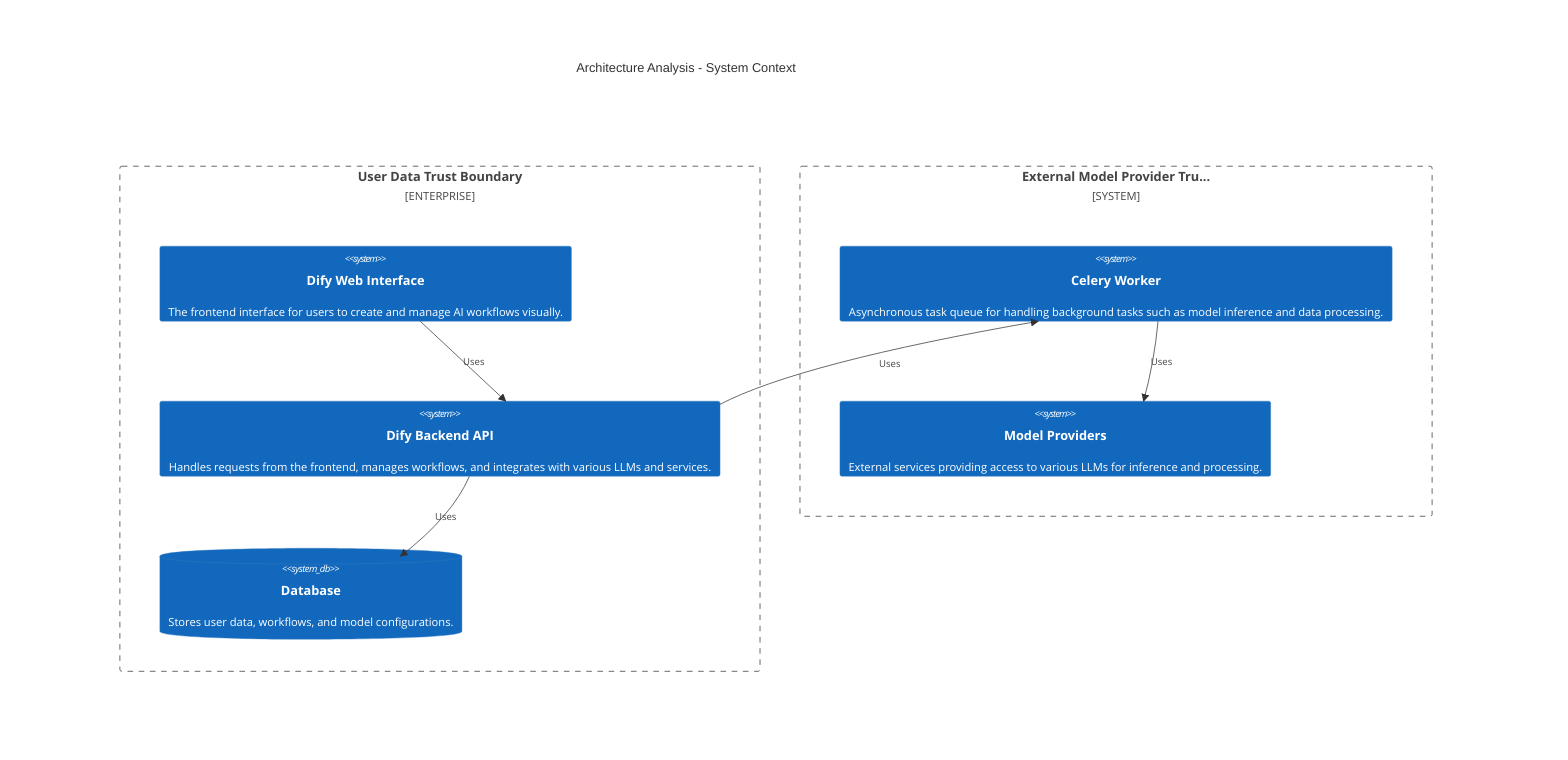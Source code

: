 C4Context
    title Architecture Analysis - System Context
    Enterprise_Boundary(tb_User_Data_Trust_Boundary, "User Data Trust Boundary") {
        System(Dify_Web_Interface, "Dify Web Interface", "The frontend interface for users to create and manage AI workflows visually.")
        System(Dify_Backend_API, "Dify Backend API", "Handles requests from the frontend, manages workflows, and integrates with various LLMs and services.")
        SystemDb(Database, "Database", "Stores user data, workflows, and model configurations.")
    }
    System_Boundary(tb_External_Model_Provider_Trust_Boundary, "External Model Provider Tru...") {
        System(Celery_Worker, "Celery Worker", "Asynchronous task queue for handling background tasks such as model inference and data processing.")
        System(Model_Providers, "Model Providers", "External services providing access to various LLMs for inference and processing.")
    }

    Rel(Dify_Web_Interface, Dify_Backend_API, "Uses")
    Rel(Dify_Backend_API, Database, "Uses")
    Rel(Dify_Backend_API, Celery_Worker, "Uses")
    Rel(Celery_Worker, Model_Providers, "Uses")